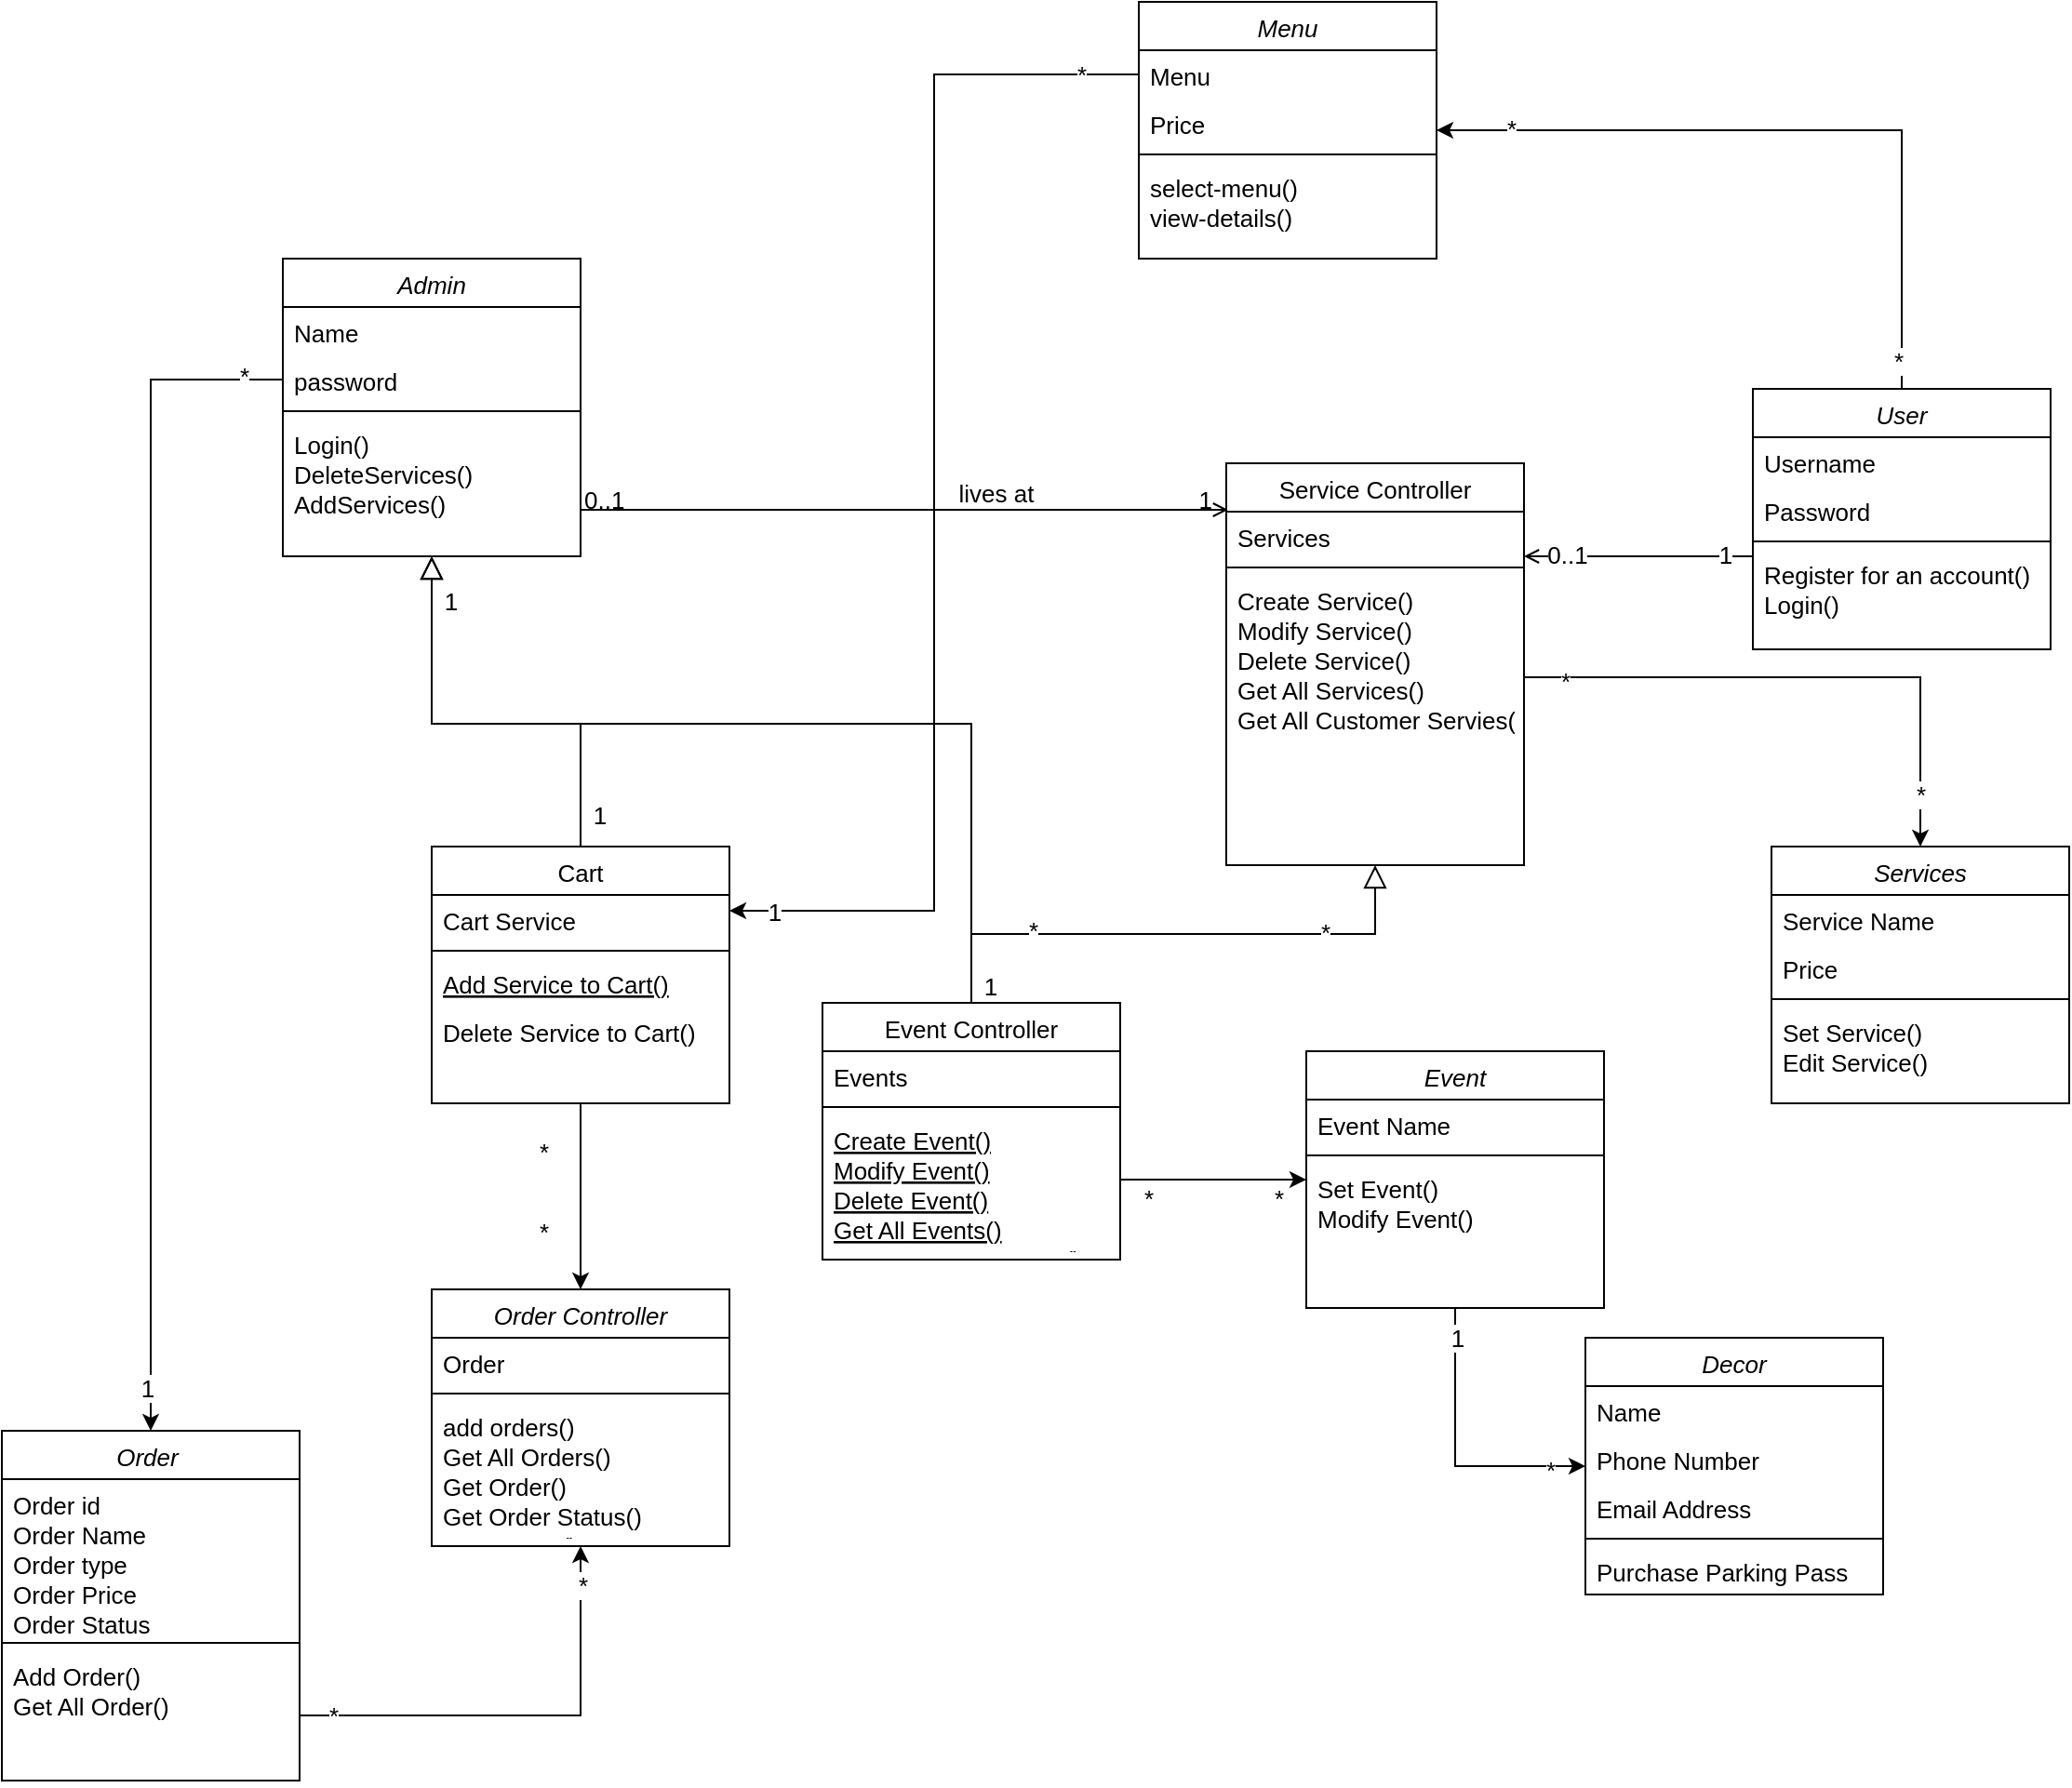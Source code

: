 <mxfile version="20.6.0" type="device"><diagram id="C5RBs43oDa-KdzZeNtuy" name="Page-1"><mxGraphModel dx="3237" dy="1812" grid="1" gridSize="10" guides="1" tooltips="1" connect="1" arrows="1" fold="1" page="1" pageScale="1" pageWidth="827" pageHeight="1169" math="0" shadow="0"><root><mxCell id="WIyWlLk6GJQsqaUBKTNV-0"/><mxCell id="WIyWlLk6GJQsqaUBKTNV-1" parent="WIyWlLk6GJQsqaUBKTNV-0"/><mxCell id="B_W5UGaTV6wL6nASMUgX-0" value="Admin" style="swimlane;fontStyle=2;align=center;verticalAlign=top;childLayout=stackLayout;horizontal=1;startSize=26;horizontalStack=0;resizeParent=1;resizeLast=0;collapsible=1;marginBottom=0;rounded=0;shadow=0;strokeWidth=1;fontSize=13;" parent="WIyWlLk6GJQsqaUBKTNV-1" vertex="1"><mxGeometry x="-1170" y="40" width="160" height="160" as="geometry"><mxRectangle x="230" y="140" width="160" height="26" as="alternateBounds"/></mxGeometry></mxCell><mxCell id="B_W5UGaTV6wL6nASMUgX-1" value="Name" style="text;align=left;verticalAlign=top;spacingLeft=4;spacingRight=4;overflow=hidden;rotatable=0;points=[[0,0.5],[1,0.5]];portConstraint=eastwest;fontSize=13;" parent="B_W5UGaTV6wL6nASMUgX-0" vertex="1"><mxGeometry y="26" width="160" height="26" as="geometry"/></mxCell><mxCell id="B_W5UGaTV6wL6nASMUgX-2" value="password" style="text;align=left;verticalAlign=top;spacingLeft=4;spacingRight=4;overflow=hidden;rotatable=0;points=[[0,0.5],[1,0.5]];portConstraint=eastwest;rounded=0;shadow=0;html=0;fontSize=13;" parent="B_W5UGaTV6wL6nASMUgX-0" vertex="1"><mxGeometry y="52" width="160" height="26" as="geometry"/></mxCell><mxCell id="B_W5UGaTV6wL6nASMUgX-3" value="" style="line;html=1;strokeWidth=1;align=left;verticalAlign=middle;spacingTop=-1;spacingLeft=3;spacingRight=3;rotatable=0;labelPosition=right;points=[];portConstraint=eastwest;fontSize=13;" parent="B_W5UGaTV6wL6nASMUgX-0" vertex="1"><mxGeometry y="78" width="160" height="8" as="geometry"/></mxCell><mxCell id="B_W5UGaTV6wL6nASMUgX-4" value="Login()&#10;DeleteServices()&#10;AddServices()" style="text;align=left;verticalAlign=top;spacingLeft=4;spacingRight=4;overflow=hidden;rotatable=0;points=[[0,0.5],[1,0.5]];portConstraint=eastwest;fontSize=13;" parent="B_W5UGaTV6wL6nASMUgX-0" vertex="1"><mxGeometry y="86" width="160" height="54" as="geometry"/></mxCell><mxCell id="a30zes5HfxiTl_21w4bW-3" style="edgeStyle=orthogonalEdgeStyle;rounded=0;orthogonalLoop=1;jettySize=auto;html=1;exitX=0.5;exitY=1;exitDx=0;exitDy=0;entryX=0.5;entryY=0;entryDx=0;entryDy=0;fontSize=13;" edge="1" parent="WIyWlLk6GJQsqaUBKTNV-1" source="B_W5UGaTV6wL6nASMUgX-5" target="B_W5UGaTV6wL6nASMUgX-46"><mxGeometry relative="1" as="geometry"/></mxCell><mxCell id="B_W5UGaTV6wL6nASMUgX-5" value="Cart" style="swimlane;fontStyle=0;align=center;verticalAlign=top;childLayout=stackLayout;horizontal=1;startSize=26;horizontalStack=0;resizeParent=1;resizeLast=0;collapsible=1;marginBottom=0;rounded=0;shadow=0;strokeWidth=1;fontSize=13;" parent="WIyWlLk6GJQsqaUBKTNV-1" vertex="1"><mxGeometry x="-1090" y="356" width="160" height="138" as="geometry"><mxRectangle x="130" y="380" width="160" height="26" as="alternateBounds"/></mxGeometry></mxCell><mxCell id="B_W5UGaTV6wL6nASMUgX-6" value="Cart Service" style="text;align=left;verticalAlign=top;spacingLeft=4;spacingRight=4;overflow=hidden;rotatable=0;points=[[0,0.5],[1,0.5]];portConstraint=eastwest;fontSize=13;" parent="B_W5UGaTV6wL6nASMUgX-5" vertex="1"><mxGeometry y="26" width="160" height="26" as="geometry"/></mxCell><mxCell id="B_W5UGaTV6wL6nASMUgX-7" value="" style="line;html=1;strokeWidth=1;align=left;verticalAlign=middle;spacingTop=-1;spacingLeft=3;spacingRight=3;rotatable=0;labelPosition=right;points=[];portConstraint=eastwest;fontSize=13;" parent="B_W5UGaTV6wL6nASMUgX-5" vertex="1"><mxGeometry y="52" width="160" height="8" as="geometry"/></mxCell><mxCell id="B_W5UGaTV6wL6nASMUgX-8" value="Add Service to Cart()&#10;" style="text;align=left;verticalAlign=top;spacingLeft=4;spacingRight=4;overflow=hidden;rotatable=0;points=[[0,0.5],[1,0.5]];portConstraint=eastwest;fontStyle=4;fontSize=13;" parent="B_W5UGaTV6wL6nASMUgX-5" vertex="1"><mxGeometry y="60" width="160" height="26" as="geometry"/></mxCell><mxCell id="B_W5UGaTV6wL6nASMUgX-9" value="Delete Service to Cart()" style="text;align=left;verticalAlign=top;spacingLeft=4;spacingRight=4;overflow=hidden;rotatable=0;points=[[0,0.5],[1,0.5]];portConstraint=eastwest;fontSize=13;" parent="B_W5UGaTV6wL6nASMUgX-5" vertex="1"><mxGeometry y="86" width="160" height="26" as="geometry"/></mxCell><mxCell id="B_W5UGaTV6wL6nASMUgX-10" value="" style="endArrow=block;endSize=10;endFill=0;shadow=0;strokeWidth=1;rounded=0;edgeStyle=elbowEdgeStyle;elbow=vertical;exitX=0.5;exitY=0;exitDx=0;exitDy=0;fontSize=13;" parent="WIyWlLk6GJQsqaUBKTNV-1" source="B_W5UGaTV6wL6nASMUgX-5" target="B_W5UGaTV6wL6nASMUgX-0" edge="1"><mxGeometry width="160" relative="1" as="geometry"><mxPoint x="-970" y="233" as="sourcePoint"/><mxPoint x="-970" y="233" as="targetPoint"/><Array as="points"><mxPoint x="-1090" y="290"/><mxPoint x="-980" y="290"/></Array></mxGeometry></mxCell><mxCell id="a30zes5HfxiTl_21w4bW-35" value="1" style="edgeLabel;html=1;align=center;verticalAlign=middle;resizable=0;points=[];fontSize=13;" vertex="1" connectable="0" parent="B_W5UGaTV6wL6nASMUgX-10"><mxGeometry x="-0.851" y="-3" relative="1" as="geometry"><mxPoint x="7" as="offset"/></mxGeometry></mxCell><mxCell id="B_W5UGaTV6wL6nASMUgX-11" value="" style="endArrow=block;endSize=10;endFill=0;shadow=0;strokeWidth=1;rounded=0;edgeStyle=elbowEdgeStyle;elbow=vertical;exitX=0.5;exitY=0;exitDx=0;exitDy=0;fontSize=13;" parent="WIyWlLk6GJQsqaUBKTNV-1" target="B_W5UGaTV6wL6nASMUgX-0" edge="1" source="B_W5UGaTV6wL6nASMUgX-21"><mxGeometry width="160" relative="1" as="geometry"><mxPoint x="-760" y="390.0" as="sourcePoint"/><mxPoint x="-860" y="301" as="targetPoint"/><Array as="points"><mxPoint x="-930" y="290"/></Array></mxGeometry></mxCell><mxCell id="a30zes5HfxiTl_21w4bW-19" value="1" style="edgeLabel;html=1;align=center;verticalAlign=middle;resizable=0;points=[];fontSize=13;" vertex="1" connectable="0" parent="B_W5UGaTV6wL6nASMUgX-11"><mxGeometry x="0.912" y="1" relative="1" as="geometry"><mxPoint x="11" as="offset"/></mxGeometry></mxCell><mxCell id="a30zes5HfxiTl_21w4bW-20" value="1" style="edgeLabel;html=1;align=center;verticalAlign=middle;resizable=0;points=[];fontSize=13;" vertex="1" connectable="0" parent="B_W5UGaTV6wL6nASMUgX-11"><mxGeometry x="-0.843" y="-1" relative="1" as="geometry"><mxPoint x="9" y="32" as="offset"/></mxGeometry></mxCell><mxCell id="B_W5UGaTV6wL6nASMUgX-12" value="" style="endArrow=open;shadow=0;strokeWidth=1;rounded=0;endFill=1;edgeStyle=elbowEdgeStyle;elbow=vertical;fontSize=13;" parent="WIyWlLk6GJQsqaUBKTNV-1" source="B_W5UGaTV6wL6nASMUgX-0" edge="1"><mxGeometry x="0.5" y="41" relative="1" as="geometry"><mxPoint x="-790" y="222" as="sourcePoint"/><mxPoint x="-662" y="175.0" as="targetPoint"/><mxPoint x="-40" y="32" as="offset"/></mxGeometry></mxCell><mxCell id="B_W5UGaTV6wL6nASMUgX-13" value="0..1" style="resizable=0;align=left;verticalAlign=bottom;labelBackgroundColor=none;fontSize=13;" parent="B_W5UGaTV6wL6nASMUgX-12" connectable="0" vertex="1"><mxGeometry x="-1" relative="1" as="geometry"><mxPoint y="4" as="offset"/></mxGeometry></mxCell><mxCell id="B_W5UGaTV6wL6nASMUgX-14" value="1" style="resizable=0;align=right;verticalAlign=bottom;labelBackgroundColor=none;fontSize=13;" parent="B_W5UGaTV6wL6nASMUgX-12" connectable="0" vertex="1"><mxGeometry x="1" relative="1" as="geometry"><mxPoint x="-7" y="4" as="offset"/></mxGeometry></mxCell><mxCell id="B_W5UGaTV6wL6nASMUgX-15" value="lives at" style="text;html=1;resizable=0;points=[];;align=center;verticalAlign=middle;labelBackgroundColor=none;rounded=0;shadow=0;strokeWidth=1;fontSize=13;" parent="B_W5UGaTV6wL6nASMUgX-12" vertex="1" connectable="0"><mxGeometry x="0.5" y="49" relative="1" as="geometry"><mxPoint x="-38" y="40" as="offset"/></mxGeometry></mxCell><mxCell id="a30zes5HfxiTl_21w4bW-9" style="edgeStyle=orthogonalEdgeStyle;rounded=0;orthogonalLoop=1;jettySize=auto;html=1;exitX=0.5;exitY=0;exitDx=0;exitDy=0;entryX=1;entryY=0.5;entryDx=0;entryDy=0;fontSize=13;" edge="1" parent="WIyWlLk6GJQsqaUBKTNV-1" source="B_W5UGaTV6wL6nASMUgX-16" target="a30zes5HfxiTl_21w4bW-4"><mxGeometry relative="1" as="geometry"/></mxCell><mxCell id="a30zes5HfxiTl_21w4bW-13" value="*" style="edgeLabel;html=1;align=center;verticalAlign=middle;resizable=0;points=[];fontSize=13;" vertex="1" connectable="0" parent="a30zes5HfxiTl_21w4bW-9"><mxGeometry x="-0.923" y="2" relative="1" as="geometry"><mxPoint as="offset"/></mxGeometry></mxCell><mxCell id="a30zes5HfxiTl_21w4bW-14" value="*" style="edgeLabel;html=1;align=center;verticalAlign=middle;resizable=0;points=[];fontSize=13;" vertex="1" connectable="0" parent="a30zes5HfxiTl_21w4bW-9"><mxGeometry x="0.811" y="4" relative="1" as="geometry"><mxPoint x="3" y="-5" as="offset"/></mxGeometry></mxCell><mxCell id="B_W5UGaTV6wL6nASMUgX-16" value="User" style="swimlane;fontStyle=2;align=center;verticalAlign=top;childLayout=stackLayout;horizontal=1;startSize=26;horizontalStack=0;resizeParent=1;resizeLast=0;collapsible=1;marginBottom=0;rounded=0;shadow=0;strokeWidth=1;fontSize=13;" parent="WIyWlLk6GJQsqaUBKTNV-1" vertex="1"><mxGeometry x="-380" y="110" width="160" height="140" as="geometry"><mxRectangle x="230" y="140" width="160" height="26" as="alternateBounds"/></mxGeometry></mxCell><mxCell id="B_W5UGaTV6wL6nASMUgX-17" value="Username" style="text;align=left;verticalAlign=top;spacingLeft=4;spacingRight=4;overflow=hidden;rotatable=0;points=[[0,0.5],[1,0.5]];portConstraint=eastwest;fontSize=13;" parent="B_W5UGaTV6wL6nASMUgX-16" vertex="1"><mxGeometry y="26" width="160" height="26" as="geometry"/></mxCell><mxCell id="B_W5UGaTV6wL6nASMUgX-18" value="Password" style="text;align=left;verticalAlign=top;spacingLeft=4;spacingRight=4;overflow=hidden;rotatable=0;points=[[0,0.5],[1,0.5]];portConstraint=eastwest;rounded=0;shadow=0;html=0;fontSize=13;" parent="B_W5UGaTV6wL6nASMUgX-16" vertex="1"><mxGeometry y="52" width="160" height="26" as="geometry"/></mxCell><mxCell id="B_W5UGaTV6wL6nASMUgX-19" value="" style="line;html=1;strokeWidth=1;align=left;verticalAlign=middle;spacingTop=-1;spacingLeft=3;spacingRight=3;rotatable=0;labelPosition=right;points=[];portConstraint=eastwest;fontSize=13;" parent="B_W5UGaTV6wL6nASMUgX-16" vertex="1"><mxGeometry y="78" width="160" height="8" as="geometry"/></mxCell><mxCell id="B_W5UGaTV6wL6nASMUgX-20" value="Register for an account()&#10;Login()" style="text;align=left;verticalAlign=top;spacingLeft=4;spacingRight=4;overflow=hidden;rotatable=0;points=[[0,0.5],[1,0.5]];portConstraint=eastwest;fontSize=13;" parent="B_W5UGaTV6wL6nASMUgX-16" vertex="1"><mxGeometry y="86" width="160" height="34" as="geometry"/></mxCell><mxCell id="B_W5UGaTV6wL6nASMUgX-21" value="Event Controller" style="swimlane;fontStyle=0;align=center;verticalAlign=top;childLayout=stackLayout;horizontal=1;startSize=26;horizontalStack=0;resizeParent=1;resizeLast=0;collapsible=1;marginBottom=0;rounded=0;shadow=0;strokeWidth=1;fontSize=13;" parent="WIyWlLk6GJQsqaUBKTNV-1" vertex="1"><mxGeometry x="-880" y="440" width="160" height="138" as="geometry"><mxRectangle x="130" y="380" width="160" height="26" as="alternateBounds"/></mxGeometry></mxCell><mxCell id="B_W5UGaTV6wL6nASMUgX-22" value="Events" style="text;align=left;verticalAlign=top;spacingLeft=4;spacingRight=4;overflow=hidden;rotatable=0;points=[[0,0.5],[1,0.5]];portConstraint=eastwest;fontSize=13;" parent="B_W5UGaTV6wL6nASMUgX-21" vertex="1"><mxGeometry y="26" width="160" height="26" as="geometry"/></mxCell><mxCell id="B_W5UGaTV6wL6nASMUgX-23" value="" style="line;html=1;strokeWidth=1;align=left;verticalAlign=middle;spacingTop=-1;spacingLeft=3;spacingRight=3;rotatable=0;labelPosition=right;points=[];portConstraint=eastwest;fontSize=13;" parent="B_W5UGaTV6wL6nASMUgX-21" vertex="1"><mxGeometry y="52" width="160" height="8" as="geometry"/></mxCell><mxCell id="B_W5UGaTV6wL6nASMUgX-24" value="Create Event()&#10;Modify Event()&#10;Delete Event()&#10;Get All Events()&#10;Get Customer Events()" style="text;align=left;verticalAlign=top;spacingLeft=4;spacingRight=4;overflow=hidden;rotatable=0;points=[[0,0.5],[1,0.5]];portConstraint=eastwest;fontStyle=4;fontSize=13;" parent="B_W5UGaTV6wL6nASMUgX-21" vertex="1"><mxGeometry y="60" width="160" height="70" as="geometry"/></mxCell><mxCell id="B_W5UGaTV6wL6nASMUgX-25" value="" style="endArrow=block;endSize=10;endFill=0;shadow=0;strokeWidth=1;rounded=0;edgeStyle=elbowEdgeStyle;elbow=vertical;fontSize=13;" parent="WIyWlLk6GJQsqaUBKTNV-1" source="B_W5UGaTV6wL6nASMUgX-21" target="B_W5UGaTV6wL6nASMUgX-26" edge="1"><mxGeometry width="160" relative="1" as="geometry"><mxPoint x="-970" y="233" as="sourcePoint"/><mxPoint x="-970" y="233" as="targetPoint"/><Array as="points"><mxPoint x="-800" y="403"/></Array></mxGeometry></mxCell><mxCell id="a30zes5HfxiTl_21w4bW-31" value="*" style="edgeLabel;html=1;align=center;verticalAlign=middle;resizable=0;points=[];fontSize=13;" vertex="1" connectable="0" parent="B_W5UGaTV6wL6nASMUgX-25"><mxGeometry x="-0.519" y="2" relative="1" as="geometry"><mxPoint as="offset"/></mxGeometry></mxCell><mxCell id="a30zes5HfxiTl_21w4bW-32" value="*" style="edgeLabel;html=1;align=center;verticalAlign=middle;resizable=0;points=[];fontSize=13;" vertex="1" connectable="0" parent="B_W5UGaTV6wL6nASMUgX-25"><mxGeometry x="0.561" y="1" relative="1" as="geometry"><mxPoint as="offset"/></mxGeometry></mxCell><mxCell id="B_W5UGaTV6wL6nASMUgX-26" value="Service Controller" style="swimlane;fontStyle=0;align=center;verticalAlign=top;childLayout=stackLayout;horizontal=1;startSize=26;horizontalStack=0;resizeParent=1;resizeLast=0;collapsible=1;marginBottom=0;rounded=0;shadow=0;strokeWidth=1;fontSize=13;" parent="WIyWlLk6GJQsqaUBKTNV-1" vertex="1"><mxGeometry x="-663" y="150" width="160" height="216" as="geometry"><mxRectangle x="550" y="140" width="160" height="26" as="alternateBounds"/></mxGeometry></mxCell><mxCell id="B_W5UGaTV6wL6nASMUgX-27" value="Services" style="text;align=left;verticalAlign=top;spacingLeft=4;spacingRight=4;overflow=hidden;rotatable=0;points=[[0,0.5],[1,0.5]];portConstraint=eastwest;rounded=0;shadow=0;html=0;fontSize=13;" parent="B_W5UGaTV6wL6nASMUgX-26" vertex="1"><mxGeometry y="26" width="160" height="26" as="geometry"/></mxCell><mxCell id="B_W5UGaTV6wL6nASMUgX-28" value="" style="line;html=1;strokeWidth=1;align=left;verticalAlign=middle;spacingTop=-1;spacingLeft=3;spacingRight=3;rotatable=0;labelPosition=right;points=[];portConstraint=eastwest;fontSize=13;" parent="B_W5UGaTV6wL6nASMUgX-26" vertex="1"><mxGeometry y="52" width="160" height="8" as="geometry"/></mxCell><mxCell id="B_W5UGaTV6wL6nASMUgX-29" value="Create Service()&#10;Modify Service()&#10;Delete Service()&#10;Get All Services()&#10;Get All Customer Servies()" style="text;align=left;verticalAlign=top;spacingLeft=4;spacingRight=4;overflow=hidden;rotatable=0;points=[[0,0.5],[1,0.5]];portConstraint=eastwest;fontSize=13;" parent="B_W5UGaTV6wL6nASMUgX-26" vertex="1"><mxGeometry y="60" width="160" height="110" as="geometry"/></mxCell><mxCell id="B_W5UGaTV6wL6nASMUgX-30" value="" style="endArrow=open;shadow=0;strokeWidth=1;rounded=0;endFill=1;edgeStyle=elbowEdgeStyle;elbow=vertical;fontSize=13;" parent="WIyWlLk6GJQsqaUBKTNV-1" source="B_W5UGaTV6wL6nASMUgX-16" target="B_W5UGaTV6wL6nASMUgX-26" edge="1"><mxGeometry x="0.5" y="41" relative="1" as="geometry"><mxPoint x="-790" y="222" as="sourcePoint"/><mxPoint x="-630" y="222" as="targetPoint"/><mxPoint x="-40" y="32" as="offset"/></mxGeometry></mxCell><mxCell id="a30zes5HfxiTl_21w4bW-15" value="1" style="edgeLabel;html=1;align=center;verticalAlign=middle;resizable=0;points=[];fontSize=13;" vertex="1" connectable="0" parent="B_W5UGaTV6wL6nASMUgX-30"><mxGeometry x="-0.746" y="-1" relative="1" as="geometry"><mxPoint as="offset"/></mxGeometry></mxCell><mxCell id="a30zes5HfxiTl_21w4bW-16" value="0..1" style="edgeLabel;html=1;align=center;verticalAlign=middle;resizable=0;points=[];fontSize=13;" vertex="1" connectable="0" parent="B_W5UGaTV6wL6nASMUgX-30"><mxGeometry x="0.632" y="-1" relative="1" as="geometry"><mxPoint as="offset"/></mxGeometry></mxCell><mxCell id="B_W5UGaTV6wL6nASMUgX-31" value="Services" style="swimlane;fontStyle=2;align=center;verticalAlign=top;childLayout=stackLayout;horizontal=1;startSize=26;horizontalStack=0;resizeParent=1;resizeLast=0;collapsible=1;marginBottom=0;rounded=0;shadow=0;strokeWidth=1;fontSize=13;" parent="WIyWlLk6GJQsqaUBKTNV-1" vertex="1"><mxGeometry x="-370" y="356" width="160" height="138" as="geometry"><mxRectangle x="230" y="140" width="160" height="26" as="alternateBounds"/></mxGeometry></mxCell><mxCell id="B_W5UGaTV6wL6nASMUgX-32" value="Service Name" style="text;align=left;verticalAlign=top;spacingLeft=4;spacingRight=4;overflow=hidden;rotatable=0;points=[[0,0.5],[1,0.5]];portConstraint=eastwest;fontSize=13;" parent="B_W5UGaTV6wL6nASMUgX-31" vertex="1"><mxGeometry y="26" width="160" height="26" as="geometry"/></mxCell><mxCell id="B_W5UGaTV6wL6nASMUgX-33" value="Price" style="text;align=left;verticalAlign=top;spacingLeft=4;spacingRight=4;overflow=hidden;rotatable=0;points=[[0,0.5],[1,0.5]];portConstraint=eastwest;rounded=0;shadow=0;html=0;fontSize=13;" parent="B_W5UGaTV6wL6nASMUgX-31" vertex="1"><mxGeometry y="52" width="160" height="26" as="geometry"/></mxCell><mxCell id="B_W5UGaTV6wL6nASMUgX-34" value="" style="line;html=1;strokeWidth=1;align=left;verticalAlign=middle;spacingTop=-1;spacingLeft=3;spacingRight=3;rotatable=0;labelPosition=right;points=[];portConstraint=eastwest;fontSize=13;" parent="B_W5UGaTV6wL6nASMUgX-31" vertex="1"><mxGeometry y="78" width="160" height="8" as="geometry"/></mxCell><mxCell id="B_W5UGaTV6wL6nASMUgX-35" value="Set Service()&#10;Edit Service()" style="text;align=left;verticalAlign=top;spacingLeft=4;spacingRight=4;overflow=hidden;rotatable=0;points=[[0,0.5],[1,0.5]];portConstraint=eastwest;fontSize=13;" parent="B_W5UGaTV6wL6nASMUgX-31" vertex="1"><mxGeometry y="86" width="160" height="34" as="geometry"/></mxCell><mxCell id="B_W5UGaTV6wL6nASMUgX-55" style="edgeStyle=orthogonalEdgeStyle;rounded=0;orthogonalLoop=1;jettySize=auto;html=1;exitX=0.5;exitY=1;exitDx=0;exitDy=0;entryX=0;entryY=0.5;entryDx=0;entryDy=0;fontSize=13;" parent="WIyWlLk6GJQsqaUBKTNV-1" source="B_W5UGaTV6wL6nASMUgX-36" target="B_W5UGaTV6wL6nASMUgX-40" edge="1"><mxGeometry relative="1" as="geometry"/></mxCell><mxCell id="a30zes5HfxiTl_21w4bW-23" value="1" style="edgeLabel;html=1;align=center;verticalAlign=middle;resizable=0;points=[];fontSize=13;" vertex="1" connectable="0" parent="B_W5UGaTV6wL6nASMUgX-55"><mxGeometry x="-0.795" y="1" relative="1" as="geometry"><mxPoint as="offset"/></mxGeometry></mxCell><mxCell id="a30zes5HfxiTl_21w4bW-24" value="*" style="edgeLabel;html=1;align=center;verticalAlign=middle;resizable=0;points=[];fontSize=13;" vertex="1" connectable="0" parent="B_W5UGaTV6wL6nASMUgX-55"><mxGeometry x="0.745" y="-2" relative="1" as="geometry"><mxPoint x="1" as="offset"/></mxGeometry></mxCell><mxCell id="B_W5UGaTV6wL6nASMUgX-36" value="Event" style="swimlane;fontStyle=2;align=center;verticalAlign=top;childLayout=stackLayout;horizontal=1;startSize=26;horizontalStack=0;resizeParent=1;resizeLast=0;collapsible=1;marginBottom=0;rounded=0;shadow=0;strokeWidth=1;fontSize=13;" parent="WIyWlLk6GJQsqaUBKTNV-1" vertex="1"><mxGeometry x="-620" y="466" width="160" height="138" as="geometry"><mxRectangle x="230" y="140" width="160" height="26" as="alternateBounds"/></mxGeometry></mxCell><mxCell id="B_W5UGaTV6wL6nASMUgX-37" value="Event Name" style="text;align=left;verticalAlign=top;spacingLeft=4;spacingRight=4;overflow=hidden;rotatable=0;points=[[0,0.5],[1,0.5]];portConstraint=eastwest;fontSize=13;" parent="B_W5UGaTV6wL6nASMUgX-36" vertex="1"><mxGeometry y="26" width="160" height="26" as="geometry"/></mxCell><mxCell id="B_W5UGaTV6wL6nASMUgX-38" value="" style="line;html=1;strokeWidth=1;align=left;verticalAlign=middle;spacingTop=-1;spacingLeft=3;spacingRight=3;rotatable=0;labelPosition=right;points=[];portConstraint=eastwest;fontSize=13;" parent="B_W5UGaTV6wL6nASMUgX-36" vertex="1"><mxGeometry y="52" width="160" height="8" as="geometry"/></mxCell><mxCell id="B_W5UGaTV6wL6nASMUgX-39" value="Set Event()&#10;Modify Event()" style="text;align=left;verticalAlign=top;spacingLeft=4;spacingRight=4;overflow=hidden;rotatable=0;points=[[0,0.5],[1,0.5]];portConstraint=eastwest;fontSize=13;" parent="B_W5UGaTV6wL6nASMUgX-36" vertex="1"><mxGeometry y="60" width="160" height="40" as="geometry"/></mxCell><mxCell id="B_W5UGaTV6wL6nASMUgX-40" value="Decor" style="swimlane;fontStyle=2;align=center;verticalAlign=top;childLayout=stackLayout;horizontal=1;startSize=26;horizontalStack=0;resizeParent=1;resizeLast=0;collapsible=1;marginBottom=0;rounded=0;shadow=0;strokeWidth=1;fontSize=13;" parent="WIyWlLk6GJQsqaUBKTNV-1" vertex="1"><mxGeometry x="-470" y="620" width="160" height="138" as="geometry"><mxRectangle x="230" y="140" width="160" height="26" as="alternateBounds"/></mxGeometry></mxCell><mxCell id="B_W5UGaTV6wL6nASMUgX-41" value="Name" style="text;align=left;verticalAlign=top;spacingLeft=4;spacingRight=4;overflow=hidden;rotatable=0;points=[[0,0.5],[1,0.5]];portConstraint=eastwest;fontSize=13;" parent="B_W5UGaTV6wL6nASMUgX-40" vertex="1"><mxGeometry y="26" width="160" height="26" as="geometry"/></mxCell><mxCell id="B_W5UGaTV6wL6nASMUgX-42" value="Phone Number" style="text;align=left;verticalAlign=top;spacingLeft=4;spacingRight=4;overflow=hidden;rotatable=0;points=[[0,0.5],[1,0.5]];portConstraint=eastwest;rounded=0;shadow=0;html=0;fontSize=13;" parent="B_W5UGaTV6wL6nASMUgX-40" vertex="1"><mxGeometry y="52" width="160" height="26" as="geometry"/></mxCell><mxCell id="B_W5UGaTV6wL6nASMUgX-43" value="Email Address" style="text;align=left;verticalAlign=top;spacingLeft=4;spacingRight=4;overflow=hidden;rotatable=0;points=[[0,0.5],[1,0.5]];portConstraint=eastwest;rounded=0;shadow=0;html=0;fontSize=13;" parent="B_W5UGaTV6wL6nASMUgX-40" vertex="1"><mxGeometry y="78" width="160" height="26" as="geometry"/></mxCell><mxCell id="B_W5UGaTV6wL6nASMUgX-44" value="" style="line;html=1;strokeWidth=1;align=left;verticalAlign=middle;spacingTop=-1;spacingLeft=3;spacingRight=3;rotatable=0;labelPosition=right;points=[];portConstraint=eastwest;fontSize=13;" parent="B_W5UGaTV6wL6nASMUgX-40" vertex="1"><mxGeometry y="104" width="160" height="8" as="geometry"/></mxCell><mxCell id="B_W5UGaTV6wL6nASMUgX-45" value="Purchase Parking Pass" style="text;align=left;verticalAlign=top;spacingLeft=4;spacingRight=4;overflow=hidden;rotatable=0;points=[[0,0.5],[1,0.5]];portConstraint=eastwest;fontSize=13;" parent="B_W5UGaTV6wL6nASMUgX-40" vertex="1"><mxGeometry y="112" width="160" height="26" as="geometry"/></mxCell><mxCell id="B_W5UGaTV6wL6nASMUgX-46" value="Order Controller" style="swimlane;fontStyle=2;align=center;verticalAlign=top;childLayout=stackLayout;horizontal=1;startSize=26;horizontalStack=0;resizeParent=1;resizeLast=0;collapsible=1;marginBottom=0;rounded=0;shadow=0;strokeWidth=1;fontSize=13;" parent="WIyWlLk6GJQsqaUBKTNV-1" vertex="1"><mxGeometry x="-1090" y="594" width="160" height="138" as="geometry"><mxRectangle x="230" y="140" width="160" height="26" as="alternateBounds"/></mxGeometry></mxCell><mxCell id="B_W5UGaTV6wL6nASMUgX-47" value="Order" style="text;align=left;verticalAlign=top;spacingLeft=4;spacingRight=4;overflow=hidden;rotatable=0;points=[[0,0.5],[1,0.5]];portConstraint=eastwest;fontSize=13;" parent="B_W5UGaTV6wL6nASMUgX-46" vertex="1"><mxGeometry y="26" width="160" height="26" as="geometry"/></mxCell><mxCell id="B_W5UGaTV6wL6nASMUgX-48" value="" style="line;html=1;strokeWidth=1;align=left;verticalAlign=middle;spacingTop=-1;spacingLeft=3;spacingRight=3;rotatable=0;labelPosition=right;points=[];portConstraint=eastwest;fontSize=13;" parent="B_W5UGaTV6wL6nASMUgX-46" vertex="1"><mxGeometry y="52" width="160" height="8" as="geometry"/></mxCell><mxCell id="B_W5UGaTV6wL6nASMUgX-49" value="add orders()&#10;Get All Orders()&#10;Get Order()&#10;Get Order Status()&#10;Get Report()" style="text;align=left;verticalAlign=top;spacingLeft=4;spacingRight=4;overflow=hidden;rotatable=0;points=[[0,0.5],[1,0.5]];portConstraint=eastwest;fontSize=13;" parent="B_W5UGaTV6wL6nASMUgX-46" vertex="1"><mxGeometry y="60" width="160" height="70" as="geometry"/></mxCell><mxCell id="B_W5UGaTV6wL6nASMUgX-50" value="Order " style="swimlane;fontStyle=2;align=center;verticalAlign=top;childLayout=stackLayout;horizontal=1;startSize=26;horizontalStack=0;resizeParent=1;resizeLast=0;collapsible=1;marginBottom=0;rounded=0;shadow=0;strokeWidth=1;fontSize=13;" parent="WIyWlLk6GJQsqaUBKTNV-1" vertex="1"><mxGeometry x="-1321" y="670" width="160" height="188" as="geometry"><mxRectangle x="230" y="140" width="160" height="26" as="alternateBounds"/></mxGeometry></mxCell><mxCell id="B_W5UGaTV6wL6nASMUgX-51" value="Order id&#10;Order Name&#10;Order type&#10;Order Price&#10;Order Status" style="text;align=left;verticalAlign=top;spacingLeft=4;spacingRight=4;overflow=hidden;rotatable=0;points=[[0,0.5],[1,0.5]];portConstraint=eastwest;fontSize=13;" parent="B_W5UGaTV6wL6nASMUgX-50" vertex="1"><mxGeometry y="26" width="160" height="84" as="geometry"/></mxCell><mxCell id="B_W5UGaTV6wL6nASMUgX-52" value="" style="line;html=1;strokeWidth=1;align=left;verticalAlign=middle;spacingTop=-1;spacingLeft=3;spacingRight=3;rotatable=0;labelPosition=right;points=[];portConstraint=eastwest;fontSize=13;" parent="B_W5UGaTV6wL6nASMUgX-50" vertex="1"><mxGeometry y="110" width="160" height="8" as="geometry"/></mxCell><mxCell id="B_W5UGaTV6wL6nASMUgX-53" value="Add Order()&#10;Get All Order()" style="text;align=left;verticalAlign=top;spacingLeft=4;spacingRight=4;overflow=hidden;rotatable=0;points=[[0,0.5],[1,0.5]];portConstraint=eastwest;fontSize=13;" parent="B_W5UGaTV6wL6nASMUgX-50" vertex="1"><mxGeometry y="118" width="160" height="70" as="geometry"/></mxCell><mxCell id="a30zes5HfxiTl_21w4bW-1" style="edgeStyle=orthogonalEdgeStyle;rounded=0;orthogonalLoop=1;jettySize=auto;html=1;exitX=1;exitY=0.5;exitDx=0;exitDy=0;entryX=0;entryY=0.5;entryDx=0;entryDy=0;fontSize=13;" edge="1" parent="WIyWlLk6GJQsqaUBKTNV-1" source="B_W5UGaTV6wL6nASMUgX-24" target="B_W5UGaTV6wL6nASMUgX-36"><mxGeometry relative="1" as="geometry"/></mxCell><mxCell id="a30zes5HfxiTl_21w4bW-2" style="edgeStyle=orthogonalEdgeStyle;rounded=0;orthogonalLoop=1;jettySize=auto;html=1;exitX=1;exitY=0.5;exitDx=0;exitDy=0;entryX=0.5;entryY=0;entryDx=0;entryDy=0;fontSize=13;" edge="1" parent="WIyWlLk6GJQsqaUBKTNV-1" source="B_W5UGaTV6wL6nASMUgX-29" target="B_W5UGaTV6wL6nASMUgX-31"><mxGeometry relative="1" as="geometry"/></mxCell><mxCell id="a30zes5HfxiTl_21w4bW-33" value="*" style="edgeLabel;html=1;align=center;verticalAlign=middle;resizable=0;points=[];fontSize=13;" vertex="1" connectable="0" parent="a30zes5HfxiTl_21w4bW-2"><mxGeometry x="-0.857" y="-2" relative="1" as="geometry"><mxPoint as="offset"/></mxGeometry></mxCell><mxCell id="a30zes5HfxiTl_21w4bW-34" value="*" style="edgeLabel;html=1;align=center;verticalAlign=middle;resizable=0;points=[];fontSize=13;" vertex="1" connectable="0" parent="a30zes5HfxiTl_21w4bW-2"><mxGeometry x="0.816" relative="1" as="geometry"><mxPoint as="offset"/></mxGeometry></mxCell><mxCell id="a30zes5HfxiTl_21w4bW-4" value="Menu" style="swimlane;fontStyle=2;align=center;verticalAlign=top;childLayout=stackLayout;horizontal=1;startSize=26;horizontalStack=0;resizeParent=1;resizeLast=0;collapsible=1;marginBottom=0;rounded=0;shadow=0;strokeWidth=1;fontSize=13;" vertex="1" parent="WIyWlLk6GJQsqaUBKTNV-1"><mxGeometry x="-710" y="-98" width="160" height="138" as="geometry"><mxRectangle x="230" y="140" width="160" height="26" as="alternateBounds"/></mxGeometry></mxCell><mxCell id="a30zes5HfxiTl_21w4bW-5" value="Menu" style="text;align=left;verticalAlign=top;spacingLeft=4;spacingRight=4;overflow=hidden;rotatable=0;points=[[0,0.5],[1,0.5]];portConstraint=eastwest;fontSize=13;" vertex="1" parent="a30zes5HfxiTl_21w4bW-4"><mxGeometry y="26" width="160" height="26" as="geometry"/></mxCell><mxCell id="a30zes5HfxiTl_21w4bW-6" value="Price" style="text;align=left;verticalAlign=top;spacingLeft=4;spacingRight=4;overflow=hidden;rotatable=0;points=[[0,0.5],[1,0.5]];portConstraint=eastwest;rounded=0;shadow=0;html=0;fontSize=13;" vertex="1" parent="a30zes5HfxiTl_21w4bW-4"><mxGeometry y="52" width="160" height="26" as="geometry"/></mxCell><mxCell id="a30zes5HfxiTl_21w4bW-7" value="" style="line;html=1;strokeWidth=1;align=left;verticalAlign=middle;spacingTop=-1;spacingLeft=3;spacingRight=3;rotatable=0;labelPosition=right;points=[];portConstraint=eastwest;fontSize=13;" vertex="1" parent="a30zes5HfxiTl_21w4bW-4"><mxGeometry y="78" width="160" height="8" as="geometry"/></mxCell><mxCell id="a30zes5HfxiTl_21w4bW-8" value="select-menu()&#10;view-details()" style="text;align=left;verticalAlign=top;spacingLeft=4;spacingRight=4;overflow=hidden;rotatable=0;points=[[0,0.5],[1,0.5]];portConstraint=eastwest;fontSize=13;" vertex="1" parent="a30zes5HfxiTl_21w4bW-4"><mxGeometry y="86" width="160" height="34" as="geometry"/></mxCell><mxCell id="a30zes5HfxiTl_21w4bW-10" style="edgeStyle=orthogonalEdgeStyle;rounded=0;orthogonalLoop=1;jettySize=auto;html=1;exitX=0;exitY=0.5;exitDx=0;exitDy=0;entryX=1;entryY=0.25;entryDx=0;entryDy=0;fontSize=13;" edge="1" parent="WIyWlLk6GJQsqaUBKTNV-1" source="a30zes5HfxiTl_21w4bW-5" target="B_W5UGaTV6wL6nASMUgX-5"><mxGeometry relative="1" as="geometry"/></mxCell><mxCell id="a30zes5HfxiTl_21w4bW-25" value="*" style="edgeLabel;html=1;align=center;verticalAlign=middle;resizable=0;points=[];fontSize=13;" vertex="1" connectable="0" parent="a30zes5HfxiTl_21w4bW-10"><mxGeometry x="-0.906" relative="1" as="geometry"><mxPoint as="offset"/></mxGeometry></mxCell><mxCell id="a30zes5HfxiTl_21w4bW-26" value="1" style="edgeLabel;html=1;align=center;verticalAlign=middle;resizable=0;points=[];fontSize=13;" vertex="1" connectable="0" parent="a30zes5HfxiTl_21w4bW-10"><mxGeometry x="0.929" relative="1" as="geometry"><mxPoint as="offset"/></mxGeometry></mxCell><mxCell id="a30zes5HfxiTl_21w4bW-11" style="edgeStyle=orthogonalEdgeStyle;rounded=0;orthogonalLoop=1;jettySize=auto;html=1;exitX=0;exitY=0.5;exitDx=0;exitDy=0;fontSize=13;" edge="1" parent="WIyWlLk6GJQsqaUBKTNV-1" source="B_W5UGaTV6wL6nASMUgX-2" target="B_W5UGaTV6wL6nASMUgX-50"><mxGeometry relative="1" as="geometry"/></mxCell><mxCell id="a30zes5HfxiTl_21w4bW-17" value="*" style="edgeLabel;html=1;align=center;verticalAlign=middle;resizable=0;points=[];fontSize=13;" vertex="1" connectable="0" parent="a30zes5HfxiTl_21w4bW-11"><mxGeometry x="-0.934" y="-2" relative="1" as="geometry"><mxPoint as="offset"/></mxGeometry></mxCell><mxCell id="a30zes5HfxiTl_21w4bW-18" value="1" style="edgeLabel;html=1;align=center;verticalAlign=middle;resizable=0;points=[];fontSize=13;" vertex="1" connectable="0" parent="a30zes5HfxiTl_21w4bW-11"><mxGeometry x="0.927" y="-2" relative="1" as="geometry"><mxPoint as="offset"/></mxGeometry></mxCell><mxCell id="a30zes5HfxiTl_21w4bW-12" style="edgeStyle=orthogonalEdgeStyle;rounded=0;orthogonalLoop=1;jettySize=auto;html=1;exitX=1;exitY=0.5;exitDx=0;exitDy=0;entryX=0.5;entryY=1;entryDx=0;entryDy=0;fontSize=13;" edge="1" parent="WIyWlLk6GJQsqaUBKTNV-1" source="B_W5UGaTV6wL6nASMUgX-53" target="B_W5UGaTV6wL6nASMUgX-46"><mxGeometry relative="1" as="geometry"/></mxCell><mxCell id="a30zes5HfxiTl_21w4bW-27" value="*" style="edgeLabel;html=1;align=center;verticalAlign=middle;resizable=0;points=[];fontSize=13;" vertex="1" connectable="0" parent="a30zes5HfxiTl_21w4bW-12"><mxGeometry x="-0.849" relative="1" as="geometry"><mxPoint x="-1" as="offset"/></mxGeometry></mxCell><mxCell id="a30zes5HfxiTl_21w4bW-28" value="*" style="edgeLabel;html=1;align=center;verticalAlign=middle;resizable=0;points=[];fontSize=13;" vertex="1" connectable="0" parent="a30zes5HfxiTl_21w4bW-12"><mxGeometry x="0.83" y="-1" relative="1" as="geometry"><mxPoint as="offset"/></mxGeometry></mxCell><mxCell id="a30zes5HfxiTl_21w4bW-29" value="*" style="text;html=1;align=center;verticalAlign=middle;resizable=0;points=[];autosize=1;strokeColor=none;fillColor=none;fontSize=13;" vertex="1" parent="WIyWlLk6GJQsqaUBKTNV-1"><mxGeometry x="-720" y="530" width="30" height="30" as="geometry"/></mxCell><mxCell id="a30zes5HfxiTl_21w4bW-30" value="*" style="text;html=1;align=center;verticalAlign=middle;resizable=0;points=[];autosize=1;strokeColor=none;fillColor=none;fontSize=13;" vertex="1" parent="WIyWlLk6GJQsqaUBKTNV-1"><mxGeometry x="-650" y="530" width="30" height="30" as="geometry"/></mxCell><mxCell id="a30zes5HfxiTl_21w4bW-36" value="*" style="text;html=1;align=center;verticalAlign=middle;resizable=0;points=[];autosize=1;strokeColor=none;fillColor=none;fontSize=13;" vertex="1" parent="WIyWlLk6GJQsqaUBKTNV-1"><mxGeometry x="-1045" y="505" width="30" height="30" as="geometry"/></mxCell><mxCell id="a30zes5HfxiTl_21w4bW-37" value="*" style="text;html=1;align=center;verticalAlign=middle;resizable=0;points=[];autosize=1;strokeColor=none;fillColor=none;fontSize=13;" vertex="1" parent="WIyWlLk6GJQsqaUBKTNV-1"><mxGeometry x="-1045" y="548" width="30" height="30" as="geometry"/></mxCell></root></mxGraphModel></diagram></mxfile>